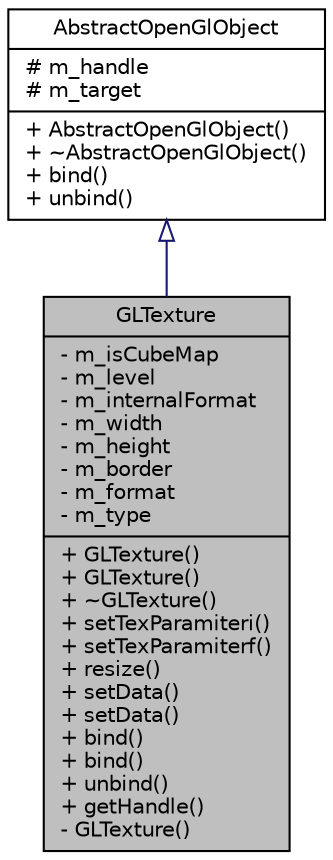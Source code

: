 digraph "GLTexture"
{
  edge [fontname="Helvetica",fontsize="10",labelfontname="Helvetica",labelfontsize="10"];
  node [fontname="Helvetica",fontsize="10",shape=record];
  Node1 [label="{GLTexture\n|- m_isCubeMap\l- m_level\l- m_internalFormat\l- m_width\l- m_height\l- m_border\l- m_format\l- m_type\l|+ GLTexture()\l+ GLTexture()\l+ ~GLTexture()\l+ setTexParamiteri()\l+ setTexParamiterf()\l+ resize()\l+ setData()\l+ setData()\l+ bind()\l+ bind()\l+ unbind()\l+ getHandle()\l- GLTexture()\l}",height=0.2,width=0.4,color="black", fillcolor="grey75", style="filled" fontcolor="black"];
  Node2 -> Node1 [dir="back",color="midnightblue",fontsize="10",style="solid",arrowtail="onormal",fontname="Helvetica"];
  Node2 [label="{AbstractOpenGlObject\n|# m_handle\l# m_target\l|+ AbstractOpenGlObject()\l+ ~AbstractOpenGlObject()\l+ bind()\l+ unbind()\l}",height=0.2,width=0.4,color="black", fillcolor="white", style="filled",URL="$class_abstract_open_gl_object.html"];
}
